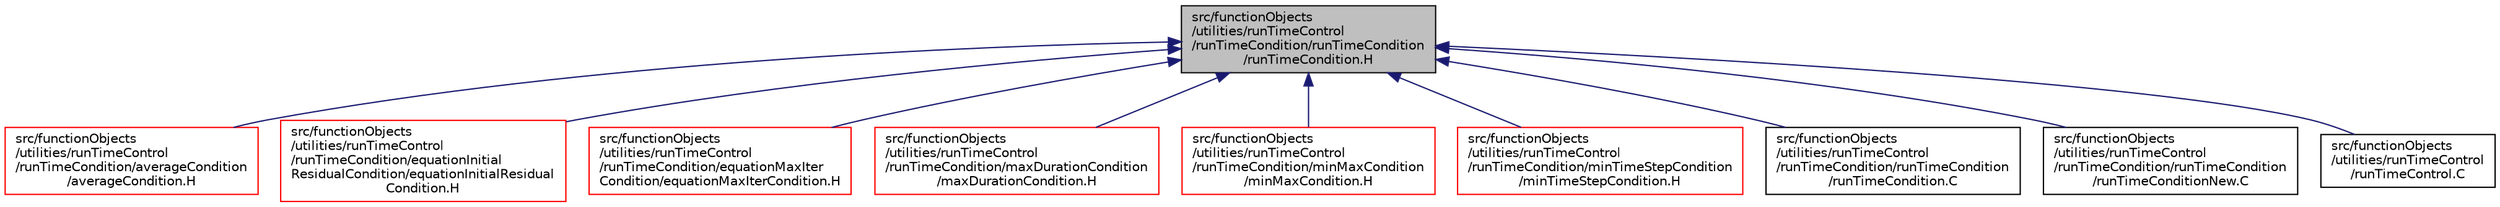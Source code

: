 digraph "src/functionObjects/utilities/runTimeControl/runTimeCondition/runTimeCondition/runTimeCondition.H"
{
  bgcolor="transparent";
  edge [fontname="Helvetica",fontsize="10",labelfontname="Helvetica",labelfontsize="10"];
  node [fontname="Helvetica",fontsize="10",shape=record];
  Node1 [label="src/functionObjects\l/utilities/runTimeControl\l/runTimeCondition/runTimeCondition\l/runTimeCondition.H",height=0.2,width=0.4,color="black", fillcolor="grey75", style="filled" fontcolor="black"];
  Node1 -> Node2 [dir="back",color="midnightblue",fontsize="10",style="solid",fontname="Helvetica"];
  Node2 [label="src/functionObjects\l/utilities/runTimeControl\l/runTimeCondition/averageCondition\l/averageCondition.H",height=0.2,width=0.4,color="red",URL="$averageCondition_8H.html"];
  Node1 -> Node3 [dir="back",color="midnightblue",fontsize="10",style="solid",fontname="Helvetica"];
  Node3 [label="src/functionObjects\l/utilities/runTimeControl\l/runTimeCondition/equationInitial\lResidualCondition/equationInitialResidual\lCondition.H",height=0.2,width=0.4,color="red",URL="$equationInitialResidualCondition_8H.html"];
  Node1 -> Node4 [dir="back",color="midnightblue",fontsize="10",style="solid",fontname="Helvetica"];
  Node4 [label="src/functionObjects\l/utilities/runTimeControl\l/runTimeCondition/equationMaxIter\lCondition/equationMaxIterCondition.H",height=0.2,width=0.4,color="red",URL="$equationMaxIterCondition_8H.html"];
  Node1 -> Node5 [dir="back",color="midnightblue",fontsize="10",style="solid",fontname="Helvetica"];
  Node5 [label="src/functionObjects\l/utilities/runTimeControl\l/runTimeCondition/maxDurationCondition\l/maxDurationCondition.H",height=0.2,width=0.4,color="red",URL="$maxDurationCondition_8H.html"];
  Node1 -> Node6 [dir="back",color="midnightblue",fontsize="10",style="solid",fontname="Helvetica"];
  Node6 [label="src/functionObjects\l/utilities/runTimeControl\l/runTimeCondition/minMaxCondition\l/minMaxCondition.H",height=0.2,width=0.4,color="red",URL="$minMaxCondition_8H.html"];
  Node1 -> Node7 [dir="back",color="midnightblue",fontsize="10",style="solid",fontname="Helvetica"];
  Node7 [label="src/functionObjects\l/utilities/runTimeControl\l/runTimeCondition/minTimeStepCondition\l/minTimeStepCondition.H",height=0.2,width=0.4,color="red",URL="$minTimeStepCondition_8H.html"];
  Node1 -> Node8 [dir="back",color="midnightblue",fontsize="10",style="solid",fontname="Helvetica"];
  Node8 [label="src/functionObjects\l/utilities/runTimeControl\l/runTimeCondition/runTimeCondition\l/runTimeCondition.C",height=0.2,width=0.4,color="black",URL="$runTimeCondition_8C.html"];
  Node1 -> Node9 [dir="back",color="midnightblue",fontsize="10",style="solid",fontname="Helvetica"];
  Node9 [label="src/functionObjects\l/utilities/runTimeControl\l/runTimeCondition/runTimeCondition\l/runTimeConditionNew.C",height=0.2,width=0.4,color="black",URL="$runTimeConditionNew_8C.html"];
  Node1 -> Node10 [dir="back",color="midnightblue",fontsize="10",style="solid",fontname="Helvetica"];
  Node10 [label="src/functionObjects\l/utilities/runTimeControl\l/runTimeControl.C",height=0.2,width=0.4,color="black",URL="$runTimeControl_8C.html"];
}
